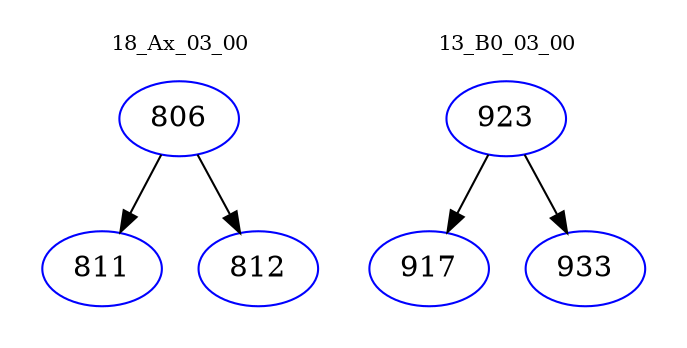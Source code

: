 digraph{
subgraph cluster_0 {
color = white
label = "18_Ax_03_00";
fontsize=10;
T0_806 [label="806", color="blue"]
T0_806 -> T0_811 [color="black"]
T0_811 [label="811", color="blue"]
T0_806 -> T0_812 [color="black"]
T0_812 [label="812", color="blue"]
}
subgraph cluster_1 {
color = white
label = "13_B0_03_00";
fontsize=10;
T1_923 [label="923", color="blue"]
T1_923 -> T1_917 [color="black"]
T1_917 [label="917", color="blue"]
T1_923 -> T1_933 [color="black"]
T1_933 [label="933", color="blue"]
}
}
